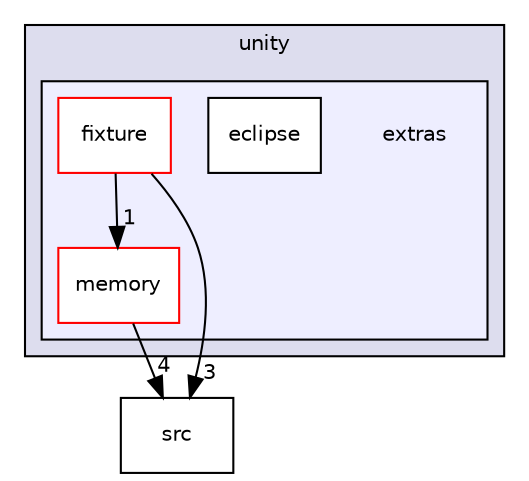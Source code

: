 digraph "extras" {
  compound=true
  node [ fontsize="10", fontname="Helvetica"];
  edge [ labelfontsize="10", labelfontname="Helvetica"];
  subgraph clusterdir_c60d9f7f7769711d1efda13fd847579c {
    graph [ bgcolor="#ddddee", pencolor="black", label="unity" fontname="Helvetica", fontsize="10", URL="dir_c60d9f7f7769711d1efda13fd847579c.html"]
  subgraph clusterdir_9184a18d74d6ad4f31f961c2cb018606 {
    graph [ bgcolor="#eeeeff", pencolor="black", label="" URL="dir_9184a18d74d6ad4f31f961c2cb018606.html"];
    dir_9184a18d74d6ad4f31f961c2cb018606 [shape=plaintext label="extras"];
    dir_3f9203f6165fcb11475a48a5ceee8e2d [shape=box label="eclipse" color="black" fillcolor="white" style="filled" URL="dir_3f9203f6165fcb11475a48a5ceee8e2d.html"];
    dir_327cc30e1011c25343fb56cb67e92437 [shape=box label="fixture" color="red" fillcolor="white" style="filled" URL="dir_327cc30e1011c25343fb56cb67e92437.html"];
    dir_dab45044bec314d3926b50d31a344369 [shape=box label="memory" color="red" fillcolor="white" style="filled" URL="dir_dab45044bec314d3926b50d31a344369.html"];
  }
  }
  dir_7c33f78fd5be8fe1ebf0dc422256e91e [shape=box label="src" URL="dir_7c33f78fd5be8fe1ebf0dc422256e91e.html"];
  dir_dab45044bec314d3926b50d31a344369->dir_7c33f78fd5be8fe1ebf0dc422256e91e [headlabel="4", labeldistance=1.5 headhref="dir_000022_000025.html"];
  dir_327cc30e1011c25343fb56cb67e92437->dir_dab45044bec314d3926b50d31a344369 [headlabel="1", labeldistance=1.5 headhref="dir_000004_000022.html"];
  dir_327cc30e1011c25343fb56cb67e92437->dir_7c33f78fd5be8fe1ebf0dc422256e91e [headlabel="3", labeldistance=1.5 headhref="dir_000004_000025.html"];
}
